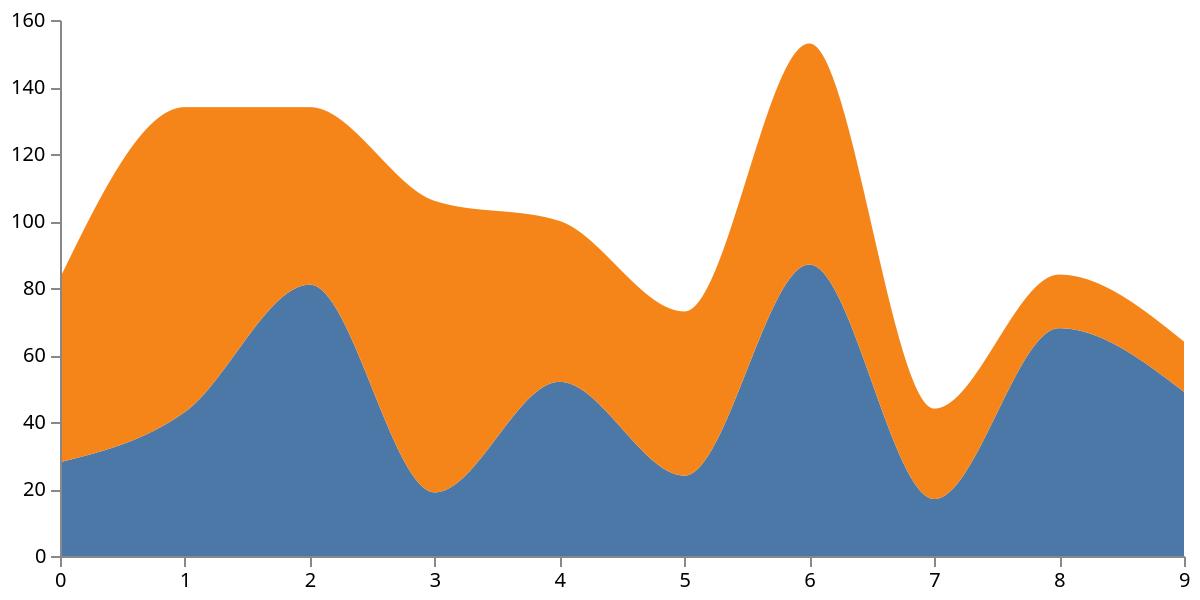 {
  "$schema": "https://vega.github.io/schema/vega/v4.json",
  "autosize": {
    "type": "fit",
    "contains": "padding"
  },
  "padding": 5,
  "width": 600,
  "height": 300,

  "data": [{
    "name": "table",
    "values": [{
        "x": 0,
        "y": 28,
        "c": 0
      }, {
        "x": 0,
        "y": 55,
        "c": 1
      },
      {
        "x": 1,
        "y": 43,
        "c": 0
      }, {
        "x": 1,
        "y": 91,
        "c": 1
      },
      {
        "x": 2,
        "y": 81,
        "c": 0
      }, {
        "x": 2,
        "y": 53,
        "c": 1
      },
      {
        "x": 3,
        "y": 19,
        "c": 0
      }, {
        "x": 3,
        "y": 87,
        "c": 1
      },
      {
        "x": 4,
        "y": 52,
        "c": 0
      }, {
        "x": 4,
        "y": 48,
        "c": 1
      },
      {
        "x": 5,
        "y": 24,
        "c": 0
      }, {
        "x": 5,
        "y": 49,
        "c": 1
      },
      {
        "x": 6,
        "y": 87,
        "c": 0
      }, {
        "x": 6,
        "y": 66,
        "c": 1
      },
      {
        "x": 7,
        "y": 17,
        "c": 0
      }, {
        "x": 7,
        "y": 27,
        "c": 1
      },
      {
        "x": 8,
        "y": 68,
        "c": 0
      }, {
        "x": 8,
        "y": 16,
        "c": 1
      },
      {
        "x": 9,
        "y": 49,
        "c": 0
      }, {
        "x": 9,
        "y": 15,
        "c": 1
      }
    ],
    "transform": [{
      "type": "stack",
      "groupby": ["x"],
      "sort": {
        "field": "c"
      },
      "field": "y"
    }]
  }],

  "scales": [{
      "name": "x",
      "type": "point",
      "range": "width",
      "domain": {
        "data": "table",
        "field": "x"
      }
    },
    {
      "name": "y",
      "type": "linear",
      "range": "height",
      "nice": true,
      "zero": true,
      "domain": {
        "data": "table",
        "field": "y1"
      }
    },
    {
      "name": "color",
      "type": "ordinal",
      "range": "category",
      "domain": {
        "data": "table",
        "field": "c"
      }
    }
  ],

  "axes": [{
      "orient": "bottom",
      "scale": "x",
      "zindex": 1
    },
    {
      "orient": "left",
      "scale": "y",
      "zindex": 1
    }
  ],

  "marks": [{
    "type": "group",
    "from": {
      "facet": {
        "name": "series",
        "data": "table",
        "groupby": "c"
      }
    },
    "marks": [{
      "type": "area",
      "from": {
        "data": "series"
      },
      "encode": {
        "enter": {
          "interpolate": {
            "value": "monotone"
          },
          "x": {
            "scale": "x",
            "field": "x"
          },
          "y": {
            "scale": "y",
            "field": "y0"
          },
          "y2": {
            "scale": "y",
            "field": "y1"
          },
          "fill": {
            "scale": "color",
            "field": "c"
          }
        },
        "update": {
          "fillOpacity": {
            "value": 1
          }
        },
        "hover": {
          "fillOpacity": {
            "value": 0.5
          }
        }
      }
    }]
  }]
}
